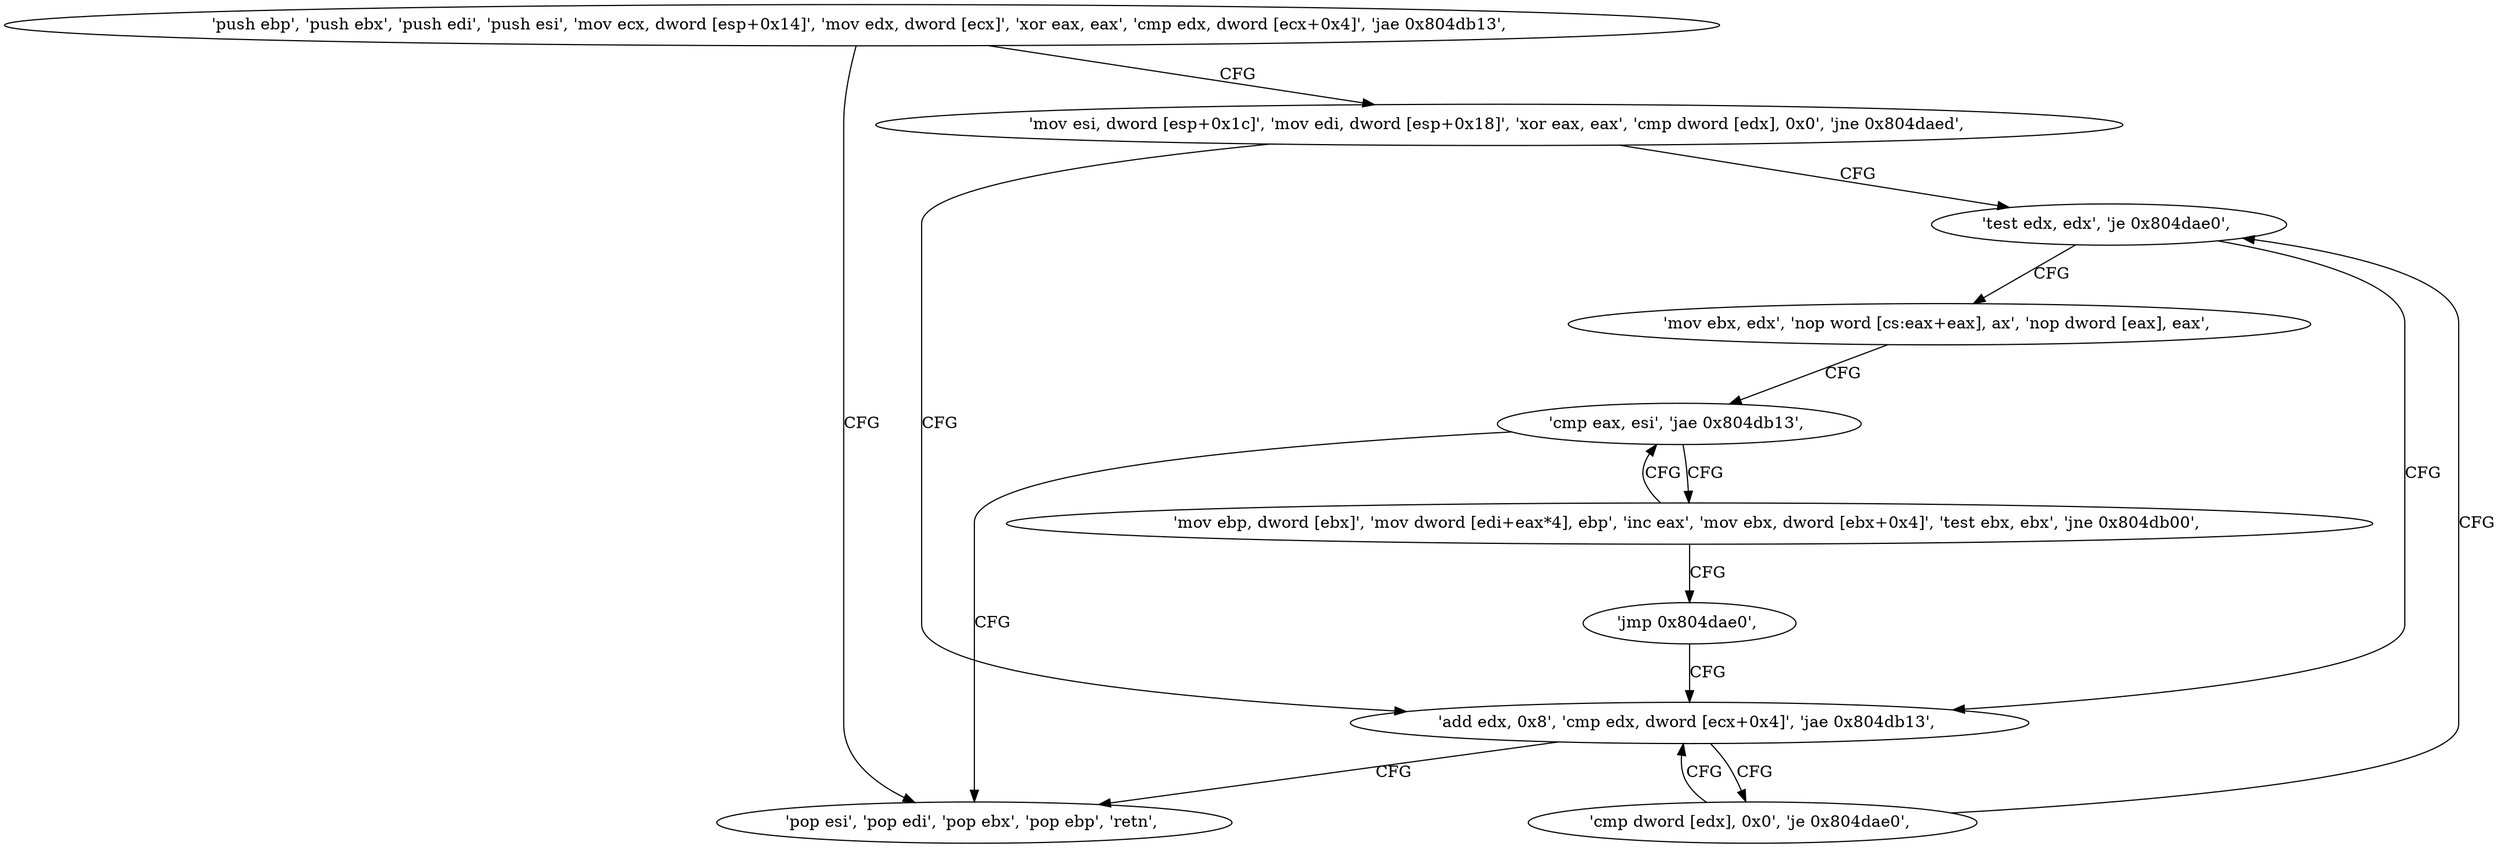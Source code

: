 digraph "func" {
"134535872" [label = "'push ebp', 'push ebx', 'push edi', 'push esi', 'mov ecx, dword [esp+0x14]', 'mov edx, dword [ecx]', 'xor eax, eax', 'cmp edx, dword [ecx+0x4]', 'jae 0x804db13', " ]
"134535955" [label = "'pop esi', 'pop edi', 'pop ebx', 'pop ebp', 'retn', " ]
"134535889" [label = "'mov esi, dword [esp+0x1c]', 'mov edi, dword [esp+0x18]', 'xor eax, eax', 'cmp dword [edx], 0x0', 'jne 0x804daed', " ]
"134535917" [label = "'test edx, edx', 'je 0x804dae0', " ]
"134535904" [label = "'add edx, 0x8', 'cmp edx, dword [ecx+0x4]', 'jae 0x804db13', " ]
"134535921" [label = "'mov ebx, edx', 'nop word [cs:eax+eax], ax', 'nop dword [eax], eax', " ]
"134535912" [label = "'cmp dword [edx], 0x0', 'je 0x804dae0', " ]
"134535936" [label = "'cmp eax, esi', 'jae 0x804db13', " ]
"134535940" [label = "'mov ebp, dword [ebx]', 'mov dword [edi+eax*4], ebp', 'inc eax', 'mov ebx, dword [ebx+0x4]', 'test ebx, ebx', 'jne 0x804db00', " ]
"134535953" [label = "'jmp 0x804dae0', " ]
"134535872" -> "134535955" [ label = "CFG" ]
"134535872" -> "134535889" [ label = "CFG" ]
"134535889" -> "134535917" [ label = "CFG" ]
"134535889" -> "134535904" [ label = "CFG" ]
"134535917" -> "134535904" [ label = "CFG" ]
"134535917" -> "134535921" [ label = "CFG" ]
"134535904" -> "134535955" [ label = "CFG" ]
"134535904" -> "134535912" [ label = "CFG" ]
"134535921" -> "134535936" [ label = "CFG" ]
"134535912" -> "134535904" [ label = "CFG" ]
"134535912" -> "134535917" [ label = "CFG" ]
"134535936" -> "134535955" [ label = "CFG" ]
"134535936" -> "134535940" [ label = "CFG" ]
"134535940" -> "134535936" [ label = "CFG" ]
"134535940" -> "134535953" [ label = "CFG" ]
"134535953" -> "134535904" [ label = "CFG" ]
}
